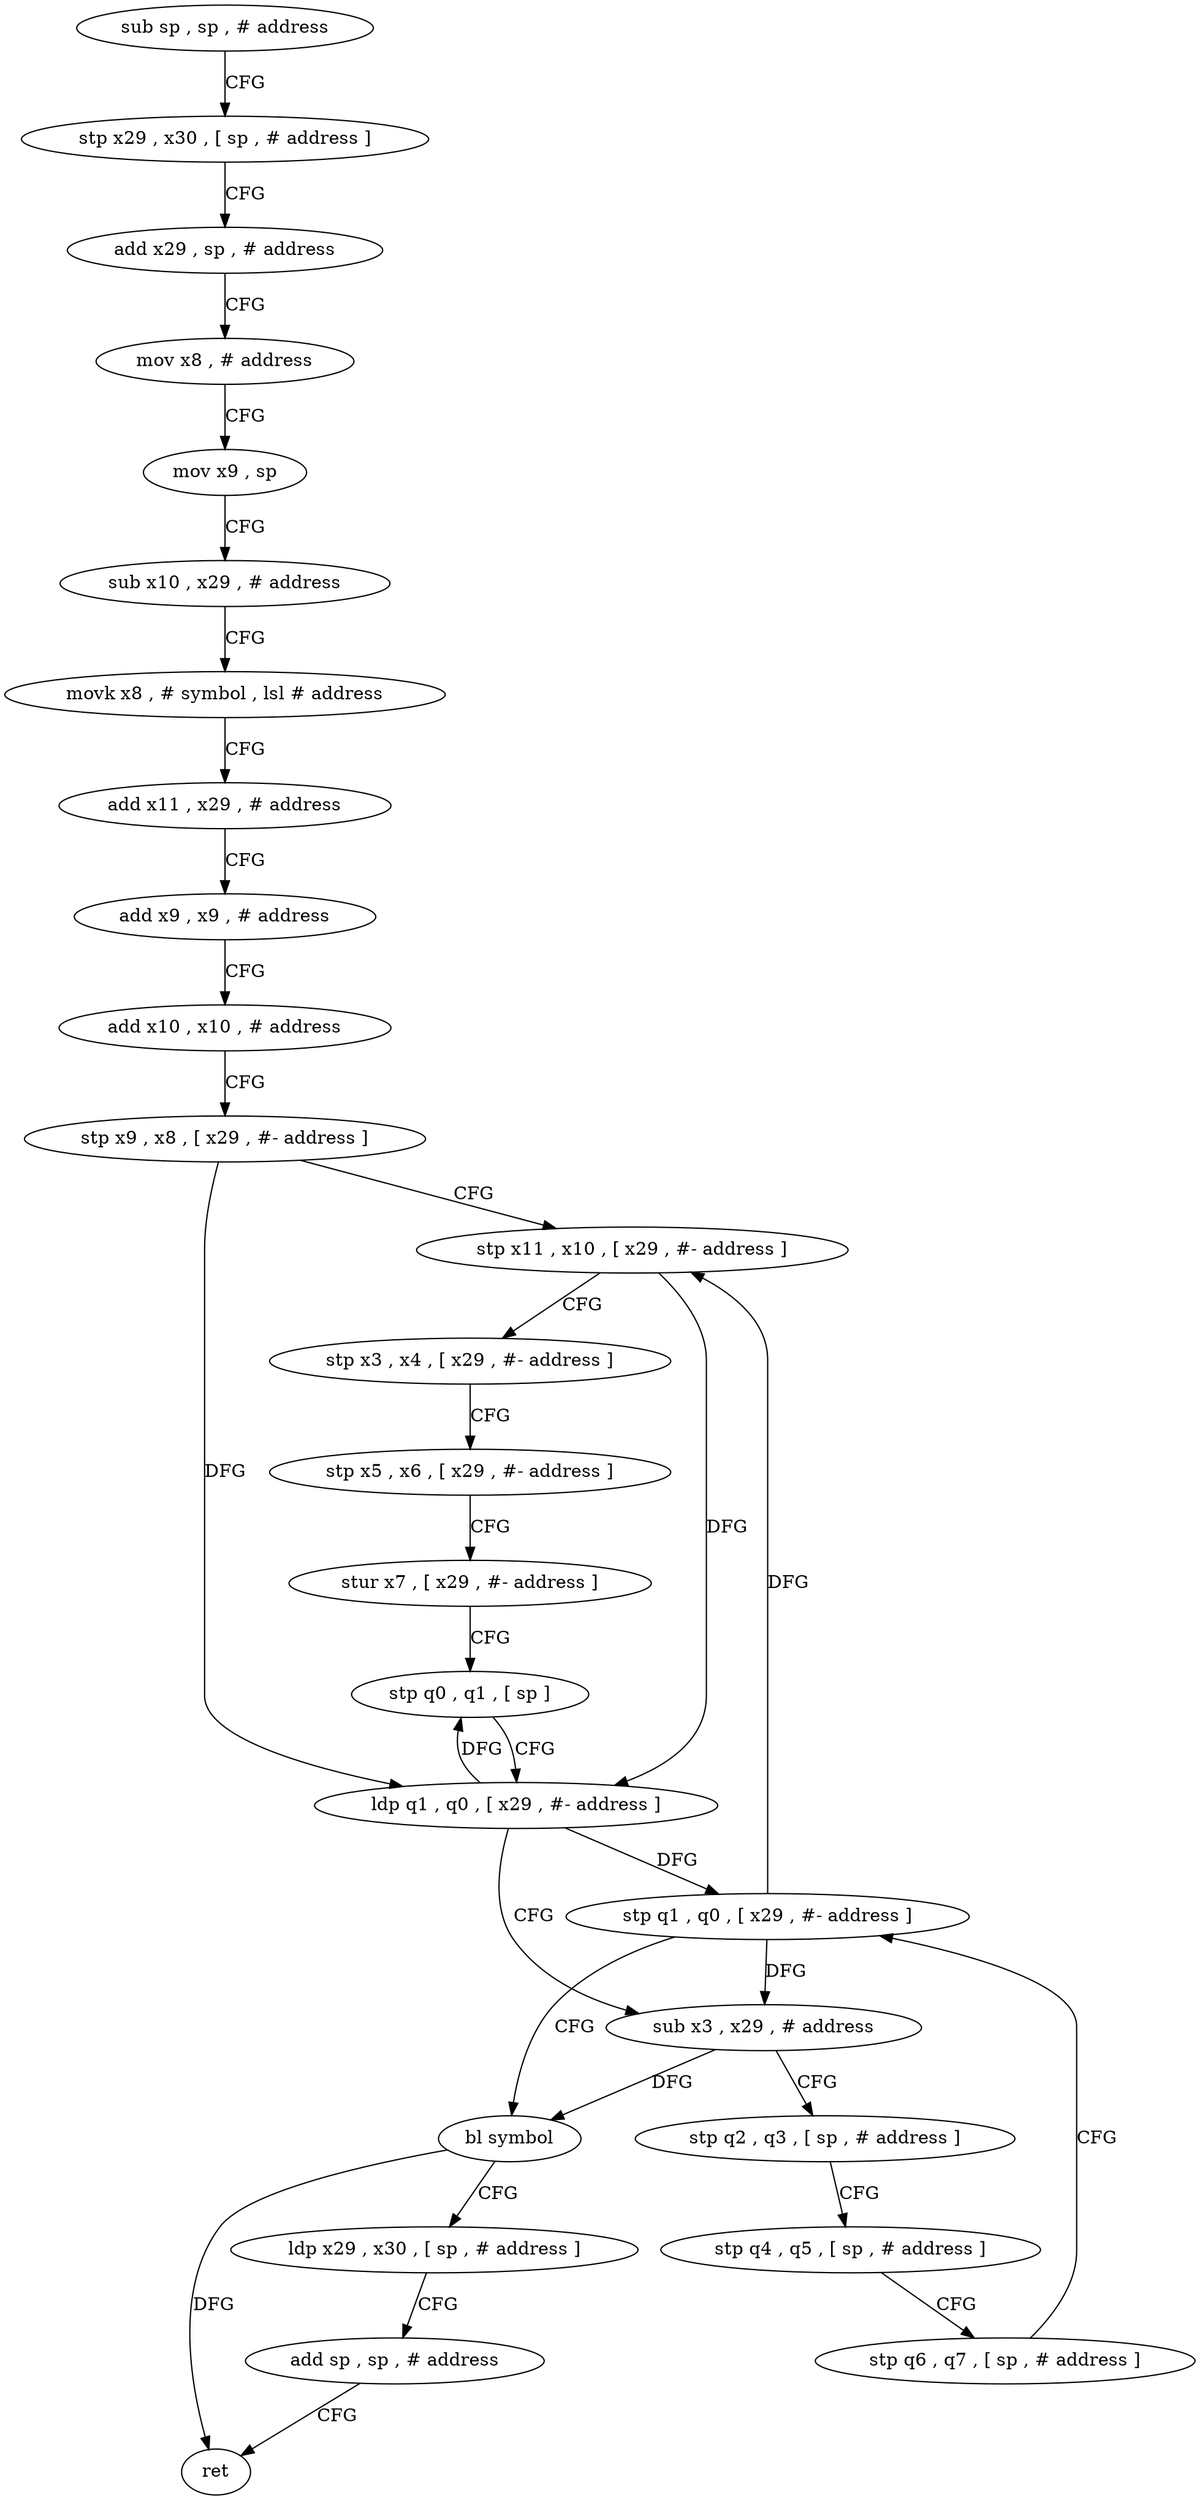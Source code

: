 digraph "func" {
"248460" [label = "sub sp , sp , # address" ]
"248464" [label = "stp x29 , x30 , [ sp , # address ]" ]
"248468" [label = "add x29 , sp , # address" ]
"248472" [label = "mov x8 , # address" ]
"248476" [label = "mov x9 , sp" ]
"248480" [label = "sub x10 , x29 , # address" ]
"248484" [label = "movk x8 , # symbol , lsl # address" ]
"248488" [label = "add x11 , x29 , # address" ]
"248492" [label = "add x9 , x9 , # address" ]
"248496" [label = "add x10 , x10 , # address" ]
"248500" [label = "stp x9 , x8 , [ x29 , #- address ]" ]
"248504" [label = "stp x11 , x10 , [ x29 , #- address ]" ]
"248508" [label = "stp x3 , x4 , [ x29 , #- address ]" ]
"248512" [label = "stp x5 , x6 , [ x29 , #- address ]" ]
"248516" [label = "stur x7 , [ x29 , #- address ]" ]
"248520" [label = "stp q0 , q1 , [ sp ]" ]
"248524" [label = "ldp q1 , q0 , [ x29 , #- address ]" ]
"248528" [label = "sub x3 , x29 , # address" ]
"248532" [label = "stp q2 , q3 , [ sp , # address ]" ]
"248536" [label = "stp q4 , q5 , [ sp , # address ]" ]
"248540" [label = "stp q6 , q7 , [ sp , # address ]" ]
"248544" [label = "stp q1 , q0 , [ x29 , #- address ]" ]
"248548" [label = "bl symbol" ]
"248552" [label = "ldp x29 , x30 , [ sp , # address ]" ]
"248556" [label = "add sp , sp , # address" ]
"248560" [label = "ret" ]
"248460" -> "248464" [ label = "CFG" ]
"248464" -> "248468" [ label = "CFG" ]
"248468" -> "248472" [ label = "CFG" ]
"248472" -> "248476" [ label = "CFG" ]
"248476" -> "248480" [ label = "CFG" ]
"248480" -> "248484" [ label = "CFG" ]
"248484" -> "248488" [ label = "CFG" ]
"248488" -> "248492" [ label = "CFG" ]
"248492" -> "248496" [ label = "CFG" ]
"248496" -> "248500" [ label = "CFG" ]
"248500" -> "248504" [ label = "CFG" ]
"248500" -> "248524" [ label = "DFG" ]
"248504" -> "248508" [ label = "CFG" ]
"248504" -> "248524" [ label = "DFG" ]
"248508" -> "248512" [ label = "CFG" ]
"248512" -> "248516" [ label = "CFG" ]
"248516" -> "248520" [ label = "CFG" ]
"248520" -> "248524" [ label = "CFG" ]
"248524" -> "248528" [ label = "CFG" ]
"248524" -> "248520" [ label = "DFG" ]
"248524" -> "248544" [ label = "DFG" ]
"248528" -> "248532" [ label = "CFG" ]
"248528" -> "248548" [ label = "DFG" ]
"248532" -> "248536" [ label = "CFG" ]
"248536" -> "248540" [ label = "CFG" ]
"248540" -> "248544" [ label = "CFG" ]
"248544" -> "248548" [ label = "CFG" ]
"248544" -> "248504" [ label = "DFG" ]
"248544" -> "248528" [ label = "DFG" ]
"248548" -> "248552" [ label = "CFG" ]
"248548" -> "248560" [ label = "DFG" ]
"248552" -> "248556" [ label = "CFG" ]
"248556" -> "248560" [ label = "CFG" ]
}
